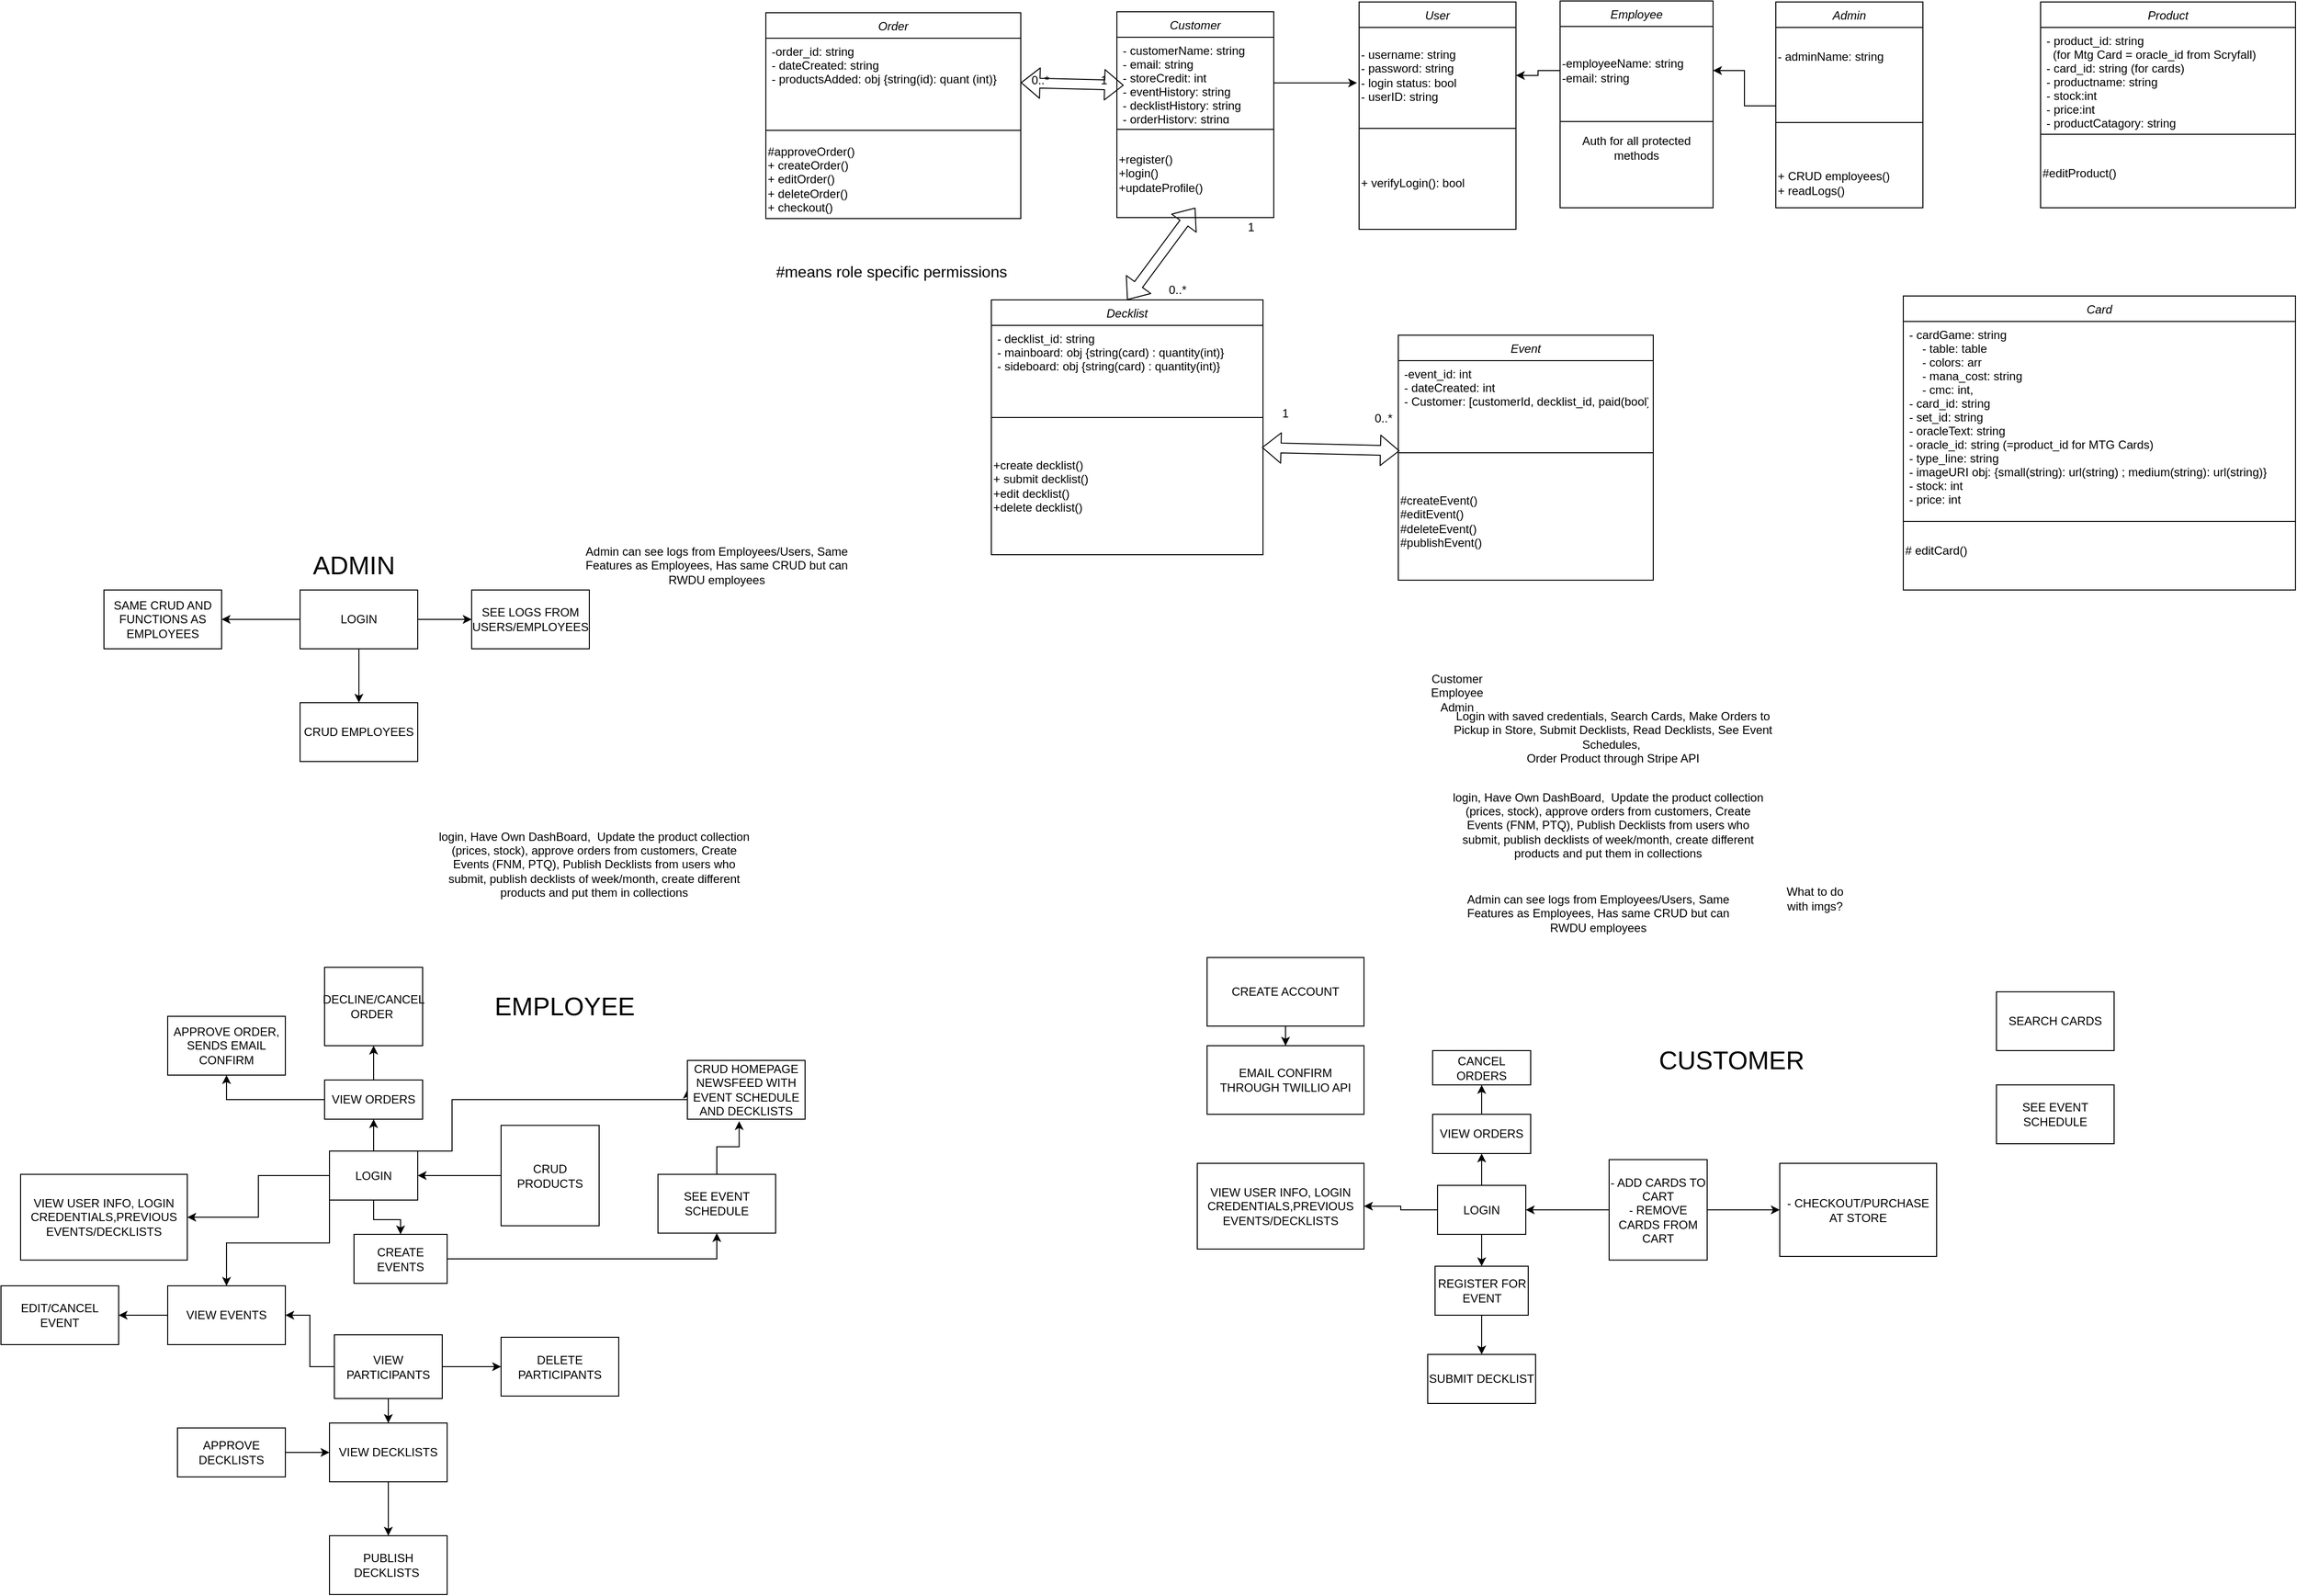 <mxfile version="14.9.9" type="github" pages="2"><diagram id="C5RBs43oDa-KdzZeNtuy" name="Page-1"><mxGraphModel dx="3384" dy="908" grid="1" gridSize="10" guides="1" tooltips="1" connect="1" arrows="1" fold="1" page="1" pageScale="1" pageWidth="827" pageHeight="1169" math="0" shadow="0"><root><mxCell id="WIyWlLk6GJQsqaUBKTNV-0"/><mxCell id="WIyWlLk6GJQsqaUBKTNV-1" parent="WIyWlLk6GJQsqaUBKTNV-0"/><mxCell id="zkfFHV4jXpPFQw0GAbJ--0" value="User" style="swimlane;fontStyle=2;align=center;verticalAlign=top;childLayout=stackLayout;horizontal=1;startSize=26;horizontalStack=0;resizeParent=1;resizeLast=0;collapsible=1;marginBottom=0;rounded=0;shadow=0;strokeWidth=1;" parent="WIyWlLk6GJQsqaUBKTNV-1" vertex="1"><mxGeometry x="-15" y="150" width="160" height="232" as="geometry"><mxRectangle x="230" y="140" width="160" height="26" as="alternateBounds"/></mxGeometry></mxCell><mxCell id="zkfFHV4jXpPFQw0GAbJ--4" value="" style="line;html=1;strokeWidth=1;align=left;verticalAlign=middle;spacingTop=-1;spacingLeft=3;spacingRight=3;rotatable=0;labelPosition=right;points=[];portConstraint=eastwest;" parent="zkfFHV4jXpPFQw0GAbJ--0" vertex="1"><mxGeometry y="26" width="160" height="206" as="geometry"/></mxCell><mxCell id="0kyeVdW8HTEz_GP9G8ct-1" value="Customer&lt;br&gt;Employee&lt;br&gt;Admin" style="text;html=1;strokeColor=none;fillColor=none;align=center;verticalAlign=middle;whiteSpace=wrap;rounded=0;" parent="WIyWlLk6GJQsqaUBKTNV-1" vertex="1"><mxGeometry x="30" y="825" width="110" height="60" as="geometry"/></mxCell><mxCell id="0kyeVdW8HTEz_GP9G8ct-2" value="Login with saved credentials, Search Cards, Make Orders to Pickup in Store, Submit Decklists, Read Decklists, See Event Schedules,&amp;nbsp;&lt;br&gt;Order Product through Stripe API" style="text;html=1;strokeColor=none;fillColor=none;align=center;verticalAlign=middle;whiteSpace=wrap;rounded=0;" parent="WIyWlLk6GJQsqaUBKTNV-1" vertex="1"><mxGeometry x="74" y="855" width="340" height="90" as="geometry"/></mxCell><mxCell id="0kyeVdW8HTEz_GP9G8ct-3" value="login, Have Own DashBoard,&amp;nbsp; Update the product collection (prices, stock), approve orders from customers, Create Events (FNM, PTQ), Publish Decklists from users who submit, publish decklists of week/month, create different products and put them in collections" style="text;html=1;strokeColor=none;fillColor=none;align=center;verticalAlign=middle;whiteSpace=wrap;rounded=0;" parent="WIyWlLk6GJQsqaUBKTNV-1" vertex="1"><mxGeometry x="74" y="940" width="330" height="100" as="geometry"/></mxCell><mxCell id="0kyeVdW8HTEz_GP9G8ct-4" value="What to do with imgs?" style="text;html=1;strokeColor=none;fillColor=none;align=center;verticalAlign=middle;whiteSpace=wrap;rounded=0;" parent="WIyWlLk6GJQsqaUBKTNV-1" vertex="1"><mxGeometry x="410" y="1025" width="80" height="80" as="geometry"/></mxCell><mxCell id="0kyeVdW8HTEz_GP9G8ct-5" value="Admin can see logs from Employees/Users, Same Features as Employees, Has same CRUD but can RWDU employees" style="text;html=1;strokeColor=none;fillColor=none;align=center;verticalAlign=middle;whiteSpace=wrap;rounded=0;" parent="WIyWlLk6GJQsqaUBKTNV-1" vertex="1"><mxGeometry x="94" y="1040" width="270" height="80" as="geometry"/></mxCell><mxCell id="0kyeVdW8HTEz_GP9G8ct-20" value="" style="edgeStyle=orthogonalEdgeStyle;rounded=0;orthogonalLoop=1;jettySize=auto;html=1;" parent="WIyWlLk6GJQsqaUBKTNV-1" source="0kyeVdW8HTEz_GP9G8ct-6" target="0kyeVdW8HTEz_GP9G8ct-19" edge="1"><mxGeometry relative="1" as="geometry"/></mxCell><mxCell id="0kyeVdW8HTEz_GP9G8ct-26" value="" style="edgeStyle=orthogonalEdgeStyle;rounded=0;orthogonalLoop=1;jettySize=auto;html=1;" parent="WIyWlLk6GJQsqaUBKTNV-1" source="0kyeVdW8HTEz_GP9G8ct-6" target="0kyeVdW8HTEz_GP9G8ct-25" edge="1"><mxGeometry relative="1" as="geometry"/></mxCell><mxCell id="0kyeVdW8HTEz_GP9G8ct-32" value="" style="edgeStyle=orthogonalEdgeStyle;rounded=0;orthogonalLoop=1;jettySize=auto;html=1;" parent="WIyWlLk6GJQsqaUBKTNV-1" source="0kyeVdW8HTEz_GP9G8ct-6" target="0kyeVdW8HTEz_GP9G8ct-31" edge="1"><mxGeometry relative="1" as="geometry"/></mxCell><mxCell id="0kyeVdW8HTEz_GP9G8ct-6" value="LOGIN" style="rounded=0;whiteSpace=wrap;html=1;direction=west;" parent="WIyWlLk6GJQsqaUBKTNV-1" vertex="1"><mxGeometry x="65" y="1357.5" width="90" height="50" as="geometry"/></mxCell><mxCell id="0kyeVdW8HTEz_GP9G8ct-7" value="SEARCH CARDS" style="rounded=0;whiteSpace=wrap;html=1;" parent="WIyWlLk6GJQsqaUBKTNV-1" vertex="1"><mxGeometry x="635" y="1160" width="120" height="60" as="geometry"/></mxCell><mxCell id="0kyeVdW8HTEz_GP9G8ct-8" value="SEE EVENT SCHEDULE" style="rounded=0;whiteSpace=wrap;html=1;" parent="WIyWlLk6GJQsqaUBKTNV-1" vertex="1"><mxGeometry x="635" y="1255" width="120" height="60" as="geometry"/></mxCell><mxCell id="0kyeVdW8HTEz_GP9G8ct-13" value="" style="edgeStyle=orthogonalEdgeStyle;rounded=0;orthogonalLoop=1;jettySize=auto;html=1;" parent="WIyWlLk6GJQsqaUBKTNV-1" source="0kyeVdW8HTEz_GP9G8ct-9" target="0kyeVdW8HTEz_GP9G8ct-12" edge="1"><mxGeometry relative="1" as="geometry"/></mxCell><mxCell id="0kyeVdW8HTEz_GP9G8ct-39" style="edgeStyle=orthogonalEdgeStyle;rounded=0;orthogonalLoop=1;jettySize=auto;html=1;exitX=1;exitY=0.5;exitDx=0;exitDy=0;entryX=0;entryY=0.5;entryDx=0;entryDy=0;" parent="WIyWlLk6GJQsqaUBKTNV-1" source="0kyeVdW8HTEz_GP9G8ct-9" target="0kyeVdW8HTEz_GP9G8ct-6" edge="1"><mxGeometry relative="1" as="geometry"/></mxCell><mxCell id="0kyeVdW8HTEz_GP9G8ct-9" value="- ADD CARDS TO CART&lt;br&gt;- REMOVE CARDS FROM CART&lt;br&gt;" style="rounded=0;whiteSpace=wrap;html=1;direction=west;" parent="WIyWlLk6GJQsqaUBKTNV-1" vertex="1"><mxGeometry x="240" y="1331.25" width="100" height="102.5" as="geometry"/></mxCell><mxCell id="0kyeVdW8HTEz_GP9G8ct-12" value="- CHECKOUT/PURCHASE AT STORE" style="whiteSpace=wrap;html=1;rounded=0;" parent="WIyWlLk6GJQsqaUBKTNV-1" vertex="1"><mxGeometry x="414" y="1335" width="160" height="95" as="geometry"/></mxCell><mxCell id="0kyeVdW8HTEz_GP9G8ct-22" value="" style="edgeStyle=orthogonalEdgeStyle;rounded=0;orthogonalLoop=1;jettySize=auto;html=1;" parent="WIyWlLk6GJQsqaUBKTNV-1" source="0kyeVdW8HTEz_GP9G8ct-19" target="0kyeVdW8HTEz_GP9G8ct-21" edge="1"><mxGeometry relative="1" as="geometry"/></mxCell><mxCell id="0kyeVdW8HTEz_GP9G8ct-19" value="REGISTER FOR EVENT" style="rounded=0;whiteSpace=wrap;html=1;direction=west;" parent="WIyWlLk6GJQsqaUBKTNV-1" vertex="1"><mxGeometry x="62.5" y="1440" width="95" height="50" as="geometry"/></mxCell><mxCell id="0kyeVdW8HTEz_GP9G8ct-21" value="SUBMIT DECKLIST" style="rounded=0;whiteSpace=wrap;html=1;direction=west;" parent="WIyWlLk6GJQsqaUBKTNV-1" vertex="1"><mxGeometry x="55" y="1530" width="110" height="50" as="geometry"/></mxCell><mxCell id="0kyeVdW8HTEz_GP9G8ct-30" value="" style="edgeStyle=orthogonalEdgeStyle;rounded=0;orthogonalLoop=1;jettySize=auto;html=1;" parent="WIyWlLk6GJQsqaUBKTNV-1" source="0kyeVdW8HTEz_GP9G8ct-25" target="0kyeVdW8HTEz_GP9G8ct-29" edge="1"><mxGeometry relative="1" as="geometry"/></mxCell><mxCell id="0kyeVdW8HTEz_GP9G8ct-25" value="VIEW ORDERS" style="rounded=0;whiteSpace=wrap;html=1;direction=west;" parent="WIyWlLk6GJQsqaUBKTNV-1" vertex="1"><mxGeometry x="60" y="1285" width="100" height="40" as="geometry"/></mxCell><mxCell id="0kyeVdW8HTEz_GP9G8ct-29" value="CANCEL ORDERS" style="whiteSpace=wrap;html=1;rounded=0;" parent="WIyWlLk6GJQsqaUBKTNV-1" vertex="1"><mxGeometry x="60" y="1220" width="100" height="35" as="geometry"/></mxCell><mxCell id="0kyeVdW8HTEz_GP9G8ct-31" value="VIEW USER INFO, LOGIN CREDENTIALS,PREVIOUS EVENTS/DECKLISTS" style="rounded=0;whiteSpace=wrap;html=1;direction=west;" parent="WIyWlLk6GJQsqaUBKTNV-1" vertex="1"><mxGeometry x="-180" y="1335" width="170" height="87.5" as="geometry"/></mxCell><mxCell id="0kyeVdW8HTEz_GP9G8ct-37" value="" style="edgeStyle=orthogonalEdgeStyle;rounded=0;orthogonalLoop=1;jettySize=auto;html=1;" parent="WIyWlLk6GJQsqaUBKTNV-1" source="0kyeVdW8HTEz_GP9G8ct-35" target="0kyeVdW8HTEz_GP9G8ct-36" edge="1"><mxGeometry relative="1" as="geometry"/></mxCell><mxCell id="0kyeVdW8HTEz_GP9G8ct-35" value="CREATE ACCOUNT" style="rounded=0;whiteSpace=wrap;html=1;" parent="WIyWlLk6GJQsqaUBKTNV-1" vertex="1"><mxGeometry x="-170" y="1125" width="160" height="70" as="geometry"/></mxCell><mxCell id="0kyeVdW8HTEz_GP9G8ct-36" value="EMAIL CONFIRM THROUGH TWILLIO API" style="rounded=0;whiteSpace=wrap;html=1;" parent="WIyWlLk6GJQsqaUBKTNV-1" vertex="1"><mxGeometry x="-170" y="1215" width="160" height="70" as="geometry"/></mxCell><mxCell id="0kyeVdW8HTEz_GP9G8ct-41" value="CUSTOMER" style="text;html=1;strokeColor=none;fillColor=none;align=center;verticalAlign=middle;whiteSpace=wrap;rounded=0;fontSize=26;" parent="WIyWlLk6GJQsqaUBKTNV-1" vertex="1"><mxGeometry x="230" y="1160" width="270" height="140" as="geometry"/></mxCell><mxCell id="0kyeVdW8HTEz_GP9G8ct-42" value="" style="edgeStyle=orthogonalEdgeStyle;rounded=0;orthogonalLoop=1;jettySize=auto;html=1;" parent="WIyWlLk6GJQsqaUBKTNV-1" source="0kyeVdW8HTEz_GP9G8ct-45" target="0kyeVdW8HTEz_GP9G8ct-53" edge="1"><mxGeometry relative="1" as="geometry"/></mxCell><mxCell id="0kyeVdW8HTEz_GP9G8ct-43" value="" style="edgeStyle=orthogonalEdgeStyle;rounded=0;orthogonalLoop=1;jettySize=auto;html=1;" parent="WIyWlLk6GJQsqaUBKTNV-1" source="0kyeVdW8HTEz_GP9G8ct-45" target="0kyeVdW8HTEz_GP9G8ct-56" edge="1"><mxGeometry relative="1" as="geometry"/></mxCell><mxCell id="0kyeVdW8HTEz_GP9G8ct-44" value="" style="edgeStyle=orthogonalEdgeStyle;rounded=0;orthogonalLoop=1;jettySize=auto;html=1;" parent="WIyWlLk6GJQsqaUBKTNV-1" source="0kyeVdW8HTEz_GP9G8ct-45" target="0kyeVdW8HTEz_GP9G8ct-58" edge="1"><mxGeometry relative="1" as="geometry"/></mxCell><mxCell id="0kyeVdW8HTEz_GP9G8ct-66" style="edgeStyle=orthogonalEdgeStyle;rounded=0;orthogonalLoop=1;jettySize=auto;html=1;exitX=1;exitY=0;exitDx=0;exitDy=0;fontSize=26;" parent="WIyWlLk6GJQsqaUBKTNV-1" source="0kyeVdW8HTEz_GP9G8ct-45" target="0kyeVdW8HTEz_GP9G8ct-67" edge="1"><mxGeometry relative="1" as="geometry"><mxPoint x="-1150" y="1440" as="targetPoint"/></mxGeometry></mxCell><mxCell id="0kyeVdW8HTEz_GP9G8ct-99" style="edgeStyle=orthogonalEdgeStyle;rounded=0;orthogonalLoop=1;jettySize=auto;html=1;exitX=0;exitY=1;exitDx=0;exitDy=0;entryX=0;entryY=0.5;entryDx=0;entryDy=0;fontSize=12;" parent="WIyWlLk6GJQsqaUBKTNV-1" source="0kyeVdW8HTEz_GP9G8ct-45" target="0kyeVdW8HTEz_GP9G8ct-97" edge="1"><mxGeometry relative="1" as="geometry"><Array as="points"><mxPoint x="-940" y="1323"/><mxPoint x="-940" y="1270"/><mxPoint x="-700" y="1270"/></Array></mxGeometry></mxCell><mxCell id="0kyeVdW8HTEz_GP9G8ct-45" value="LOGIN" style="rounded=0;whiteSpace=wrap;html=1;direction=west;" parent="WIyWlLk6GJQsqaUBKTNV-1" vertex="1"><mxGeometry x="-1065" y="1322.5" width="90" height="50" as="geometry"/></mxCell><mxCell id="0kyeVdW8HTEz_GP9G8ct-100" style="edgeStyle=orthogonalEdgeStyle;rounded=0;orthogonalLoop=1;jettySize=auto;html=1;exitX=0.5;exitY=0;exitDx=0;exitDy=0;entryX=0.44;entryY=1.033;entryDx=0;entryDy=0;entryPerimeter=0;fontSize=12;" parent="WIyWlLk6GJQsqaUBKTNV-1" source="0kyeVdW8HTEz_GP9G8ct-47" target="0kyeVdW8HTEz_GP9G8ct-97" edge="1"><mxGeometry relative="1" as="geometry"/></mxCell><mxCell id="0kyeVdW8HTEz_GP9G8ct-47" value="SEE EVENT SCHEDULE" style="rounded=0;whiteSpace=wrap;html=1;" parent="WIyWlLk6GJQsqaUBKTNV-1" vertex="1"><mxGeometry x="-730" y="1346.25" width="120" height="60" as="geometry"/></mxCell><mxCell id="0kyeVdW8HTEz_GP9G8ct-49" style="edgeStyle=orthogonalEdgeStyle;rounded=0;orthogonalLoop=1;jettySize=auto;html=1;exitX=1;exitY=0.5;exitDx=0;exitDy=0;entryX=0;entryY=0.5;entryDx=0;entryDy=0;" parent="WIyWlLk6GJQsqaUBKTNV-1" source="0kyeVdW8HTEz_GP9G8ct-50" target="0kyeVdW8HTEz_GP9G8ct-45" edge="1"><mxGeometry relative="1" as="geometry"/></mxCell><mxCell id="0kyeVdW8HTEz_GP9G8ct-50" value="CRUD PRODUCTS" style="rounded=0;whiteSpace=wrap;html=1;direction=west;" parent="WIyWlLk6GJQsqaUBKTNV-1" vertex="1"><mxGeometry x="-890" y="1296.25" width="100" height="102.5" as="geometry"/></mxCell><mxCell id="0kyeVdW8HTEz_GP9G8ct-98" style="edgeStyle=orthogonalEdgeStyle;rounded=0;orthogonalLoop=1;jettySize=auto;html=1;exitX=0;exitY=0.5;exitDx=0;exitDy=0;entryX=0.5;entryY=1;entryDx=0;entryDy=0;fontSize=12;" parent="WIyWlLk6GJQsqaUBKTNV-1" source="0kyeVdW8HTEz_GP9G8ct-53" target="0kyeVdW8HTEz_GP9G8ct-47" edge="1"><mxGeometry relative="1" as="geometry"/></mxCell><mxCell id="0kyeVdW8HTEz_GP9G8ct-53" value="CREATE EVENTS" style="rounded=0;whiteSpace=wrap;html=1;direction=west;" parent="WIyWlLk6GJQsqaUBKTNV-1" vertex="1"><mxGeometry x="-1040" y="1407.5" width="95" height="50" as="geometry"/></mxCell><mxCell id="0kyeVdW8HTEz_GP9G8ct-80" value="" style="edgeStyle=orthogonalEdgeStyle;rounded=0;orthogonalLoop=1;jettySize=auto;html=1;fontSize=12;" parent="WIyWlLk6GJQsqaUBKTNV-1" source="0kyeVdW8HTEz_GP9G8ct-54" target="0kyeVdW8HTEz_GP9G8ct-69" edge="1"><mxGeometry relative="1" as="geometry"/></mxCell><mxCell id="0kyeVdW8HTEz_GP9G8ct-54" value="APPROVE DECKLISTS" style="rounded=0;whiteSpace=wrap;html=1;direction=west;" parent="WIyWlLk6GJQsqaUBKTNV-1" vertex="1"><mxGeometry x="-1220" y="1605" width="110" height="50" as="geometry"/></mxCell><mxCell id="0kyeVdW8HTEz_GP9G8ct-55" value="" style="edgeStyle=orthogonalEdgeStyle;rounded=0;orthogonalLoop=1;jettySize=auto;html=1;" parent="WIyWlLk6GJQsqaUBKTNV-1" source="0kyeVdW8HTEz_GP9G8ct-56" target="0kyeVdW8HTEz_GP9G8ct-57" edge="1"><mxGeometry relative="1" as="geometry"/></mxCell><mxCell id="0kyeVdW8HTEz_GP9G8ct-95" style="edgeStyle=orthogonalEdgeStyle;rounded=0;orthogonalLoop=1;jettySize=auto;html=1;exitX=1;exitY=0.5;exitDx=0;exitDy=0;entryX=0.5;entryY=1;entryDx=0;entryDy=0;fontSize=12;" parent="WIyWlLk6GJQsqaUBKTNV-1" source="0kyeVdW8HTEz_GP9G8ct-56" target="0kyeVdW8HTEz_GP9G8ct-94" edge="1"><mxGeometry relative="1" as="geometry"/></mxCell><mxCell id="0kyeVdW8HTEz_GP9G8ct-56" value="VIEW ORDERS" style="rounded=0;whiteSpace=wrap;html=1;direction=west;" parent="WIyWlLk6GJQsqaUBKTNV-1" vertex="1"><mxGeometry x="-1070" y="1250" width="100" height="40" as="geometry"/></mxCell><mxCell id="0kyeVdW8HTEz_GP9G8ct-57" value="DECLINE/CANCEL ORDER&amp;nbsp;" style="whiteSpace=wrap;html=1;rounded=0;" parent="WIyWlLk6GJQsqaUBKTNV-1" vertex="1"><mxGeometry x="-1070" y="1135" width="100" height="80" as="geometry"/></mxCell><mxCell id="0kyeVdW8HTEz_GP9G8ct-58" value="VIEW USER INFO, LOGIN CREDENTIALS,PREVIOUS EVENTS/DECKLISTS" style="rounded=0;whiteSpace=wrap;html=1;direction=west;" parent="WIyWlLk6GJQsqaUBKTNV-1" vertex="1"><mxGeometry x="-1380" y="1346.25" width="170" height="87.5" as="geometry"/></mxCell><mxCell id="0kyeVdW8HTEz_GP9G8ct-62" value="EMPLOYEE" style="text;html=1;strokeColor=none;fillColor=none;align=center;verticalAlign=middle;whiteSpace=wrap;rounded=0;fontSize=26;" parent="WIyWlLk6GJQsqaUBKTNV-1" vertex="1"><mxGeometry x="-960" y="1105" width="270" height="140" as="geometry"/></mxCell><mxCell id="0kyeVdW8HTEz_GP9G8ct-63" value="login, Have Own DashBoard,&amp;nbsp; Update the product collection (prices, stock), approve orders from customers, Create Events (FNM, PTQ), Publish Decklists from users who submit, publish decklists of week/month, create different products and put them in collections" style="text;html=1;strokeColor=none;fillColor=none;align=center;verticalAlign=middle;whiteSpace=wrap;rounded=0;" parent="WIyWlLk6GJQsqaUBKTNV-1" vertex="1"><mxGeometry x="-960" y="980" width="330" height="100" as="geometry"/></mxCell><mxCell id="0kyeVdW8HTEz_GP9G8ct-72" value="" style="edgeStyle=orthogonalEdgeStyle;rounded=0;orthogonalLoop=1;jettySize=auto;html=1;fontSize=12;" parent="WIyWlLk6GJQsqaUBKTNV-1" source="0kyeVdW8HTEz_GP9G8ct-67" target="0kyeVdW8HTEz_GP9G8ct-71" edge="1"><mxGeometry relative="1" as="geometry"/></mxCell><mxCell id="0kyeVdW8HTEz_GP9G8ct-67" value="VIEW EVENTS" style="rounded=0;whiteSpace=wrap;html=1;fontSize=12;" parent="WIyWlLk6GJQsqaUBKTNV-1" vertex="1"><mxGeometry x="-1230" y="1460" width="120" height="60" as="geometry"/></mxCell><mxCell id="0kyeVdW8HTEz_GP9G8ct-79" value="" style="edgeStyle=orthogonalEdgeStyle;rounded=0;orthogonalLoop=1;jettySize=auto;html=1;fontSize=12;" parent="WIyWlLk6GJQsqaUBKTNV-1" source="0kyeVdW8HTEz_GP9G8ct-69" target="0kyeVdW8HTEz_GP9G8ct-78" edge="1"><mxGeometry relative="1" as="geometry"/></mxCell><mxCell id="0kyeVdW8HTEz_GP9G8ct-69" value="VIEW DECKLISTS" style="rounded=0;whiteSpace=wrap;html=1;fontSize=12;" parent="WIyWlLk6GJQsqaUBKTNV-1" vertex="1"><mxGeometry x="-1065" y="1600" width="120" height="60" as="geometry"/></mxCell><mxCell id="0kyeVdW8HTEz_GP9G8ct-71" value="EDIT/CANCEL EVENT" style="whiteSpace=wrap;html=1;rounded=0;" parent="WIyWlLk6GJQsqaUBKTNV-1" vertex="1"><mxGeometry x="-1400" y="1460" width="120" height="60" as="geometry"/></mxCell><mxCell id="0kyeVdW8HTEz_GP9G8ct-82" value="" style="edgeStyle=orthogonalEdgeStyle;rounded=0;orthogonalLoop=1;jettySize=auto;html=1;fontSize=12;" parent="WIyWlLk6GJQsqaUBKTNV-1" source="0kyeVdW8HTEz_GP9G8ct-73" target="0kyeVdW8HTEz_GP9G8ct-67" edge="1"><mxGeometry relative="1" as="geometry"/></mxCell><mxCell id="0kyeVdW8HTEz_GP9G8ct-83" value="" style="edgeStyle=orthogonalEdgeStyle;rounded=0;orthogonalLoop=1;jettySize=auto;html=1;fontSize=12;" parent="WIyWlLk6GJQsqaUBKTNV-1" source="0kyeVdW8HTEz_GP9G8ct-73" target="0kyeVdW8HTEz_GP9G8ct-69" edge="1"><mxGeometry relative="1" as="geometry"/></mxCell><mxCell id="0kyeVdW8HTEz_GP9G8ct-85" value="" style="edgeStyle=orthogonalEdgeStyle;rounded=0;orthogonalLoop=1;jettySize=auto;html=1;fontSize=12;" parent="WIyWlLk6GJQsqaUBKTNV-1" source="0kyeVdW8HTEz_GP9G8ct-73" target="0kyeVdW8HTEz_GP9G8ct-84" edge="1"><mxGeometry relative="1" as="geometry"/></mxCell><mxCell id="0kyeVdW8HTEz_GP9G8ct-73" value="VIEW PARTICIPANTS" style="rounded=0;whiteSpace=wrap;html=1;fontSize=12;" parent="WIyWlLk6GJQsqaUBKTNV-1" vertex="1"><mxGeometry x="-1060" y="1510" width="110" height="65" as="geometry"/></mxCell><mxCell id="0kyeVdW8HTEz_GP9G8ct-78" value="PUBLISH DECKLISTS&amp;nbsp;" style="rounded=0;whiteSpace=wrap;html=1;fontSize=12;" parent="WIyWlLk6GJQsqaUBKTNV-1" vertex="1"><mxGeometry x="-1065" y="1715" width="120" height="60" as="geometry"/></mxCell><mxCell id="0kyeVdW8HTEz_GP9G8ct-84" value="DELETE PARTICIPANTS" style="whiteSpace=wrap;html=1;rounded=0;" parent="WIyWlLk6GJQsqaUBKTNV-1" vertex="1"><mxGeometry x="-890" y="1512.5" width="120" height="60" as="geometry"/></mxCell><mxCell id="0kyeVdW8HTEz_GP9G8ct-94" value="APPROVE ORDER, SENDS EMAIL CONFIRM" style="rounded=0;whiteSpace=wrap;html=1;fontSize=12;" parent="WIyWlLk6GJQsqaUBKTNV-1" vertex="1"><mxGeometry x="-1230" y="1185" width="120" height="60" as="geometry"/></mxCell><mxCell id="0kyeVdW8HTEz_GP9G8ct-97" value="CRUD HOMEPAGE NEWSFEED WITH EVENT SCHEDULE AND DECKLISTS" style="rounded=0;whiteSpace=wrap;html=1;fontSize=12;" parent="WIyWlLk6GJQsqaUBKTNV-1" vertex="1"><mxGeometry x="-700" y="1230" width="120" height="60" as="geometry"/></mxCell><mxCell id="0kyeVdW8HTEz_GP9G8ct-101" value="ADMIN" style="text;html=1;strokeColor=none;fillColor=none;align=center;verticalAlign=middle;whiteSpace=wrap;rounded=0;fontSize=26;" parent="WIyWlLk6GJQsqaUBKTNV-1" vertex="1"><mxGeometry x="-1175" y="655" width="270" height="140" as="geometry"/></mxCell><mxCell id="0kyeVdW8HTEz_GP9G8ct-107" value="" style="edgeStyle=orthogonalEdgeStyle;rounded=0;orthogonalLoop=1;jettySize=auto;html=1;fontSize=12;" parent="WIyWlLk6GJQsqaUBKTNV-1" source="0kyeVdW8HTEz_GP9G8ct-102" target="0kyeVdW8HTEz_GP9G8ct-106" edge="1"><mxGeometry relative="1" as="geometry"/></mxCell><mxCell id="0kyeVdW8HTEz_GP9G8ct-110" value="" style="edgeStyle=orthogonalEdgeStyle;rounded=0;orthogonalLoop=1;jettySize=auto;html=1;fontSize=12;" parent="WIyWlLk6GJQsqaUBKTNV-1" source="0kyeVdW8HTEz_GP9G8ct-102" target="0kyeVdW8HTEz_GP9G8ct-109" edge="1"><mxGeometry relative="1" as="geometry"/></mxCell><mxCell id="0kyeVdW8HTEz_GP9G8ct-112" value="" style="edgeStyle=orthogonalEdgeStyle;rounded=0;orthogonalLoop=1;jettySize=auto;html=1;fontSize=12;" parent="WIyWlLk6GJQsqaUBKTNV-1" source="0kyeVdW8HTEz_GP9G8ct-102" target="0kyeVdW8HTEz_GP9G8ct-111" edge="1"><mxGeometry relative="1" as="geometry"/></mxCell><mxCell id="0kyeVdW8HTEz_GP9G8ct-102" value="LOGIN" style="rounded=0;whiteSpace=wrap;html=1;fontSize=12;" parent="WIyWlLk6GJQsqaUBKTNV-1" vertex="1"><mxGeometry x="-1095" y="750" width="120" height="60" as="geometry"/></mxCell><mxCell id="0kyeVdW8HTEz_GP9G8ct-103" value="Admin can see logs from Employees/Users, Same Features as Employees, Has same CRUD but can RWDU employees" style="text;html=1;strokeColor=none;fillColor=none;align=center;verticalAlign=middle;whiteSpace=wrap;rounded=0;" parent="WIyWlLk6GJQsqaUBKTNV-1" vertex="1"><mxGeometry x="-805" y="685" width="270" height="80" as="geometry"/></mxCell><mxCell id="0kyeVdW8HTEz_GP9G8ct-106" value="CRUD EMPLOYEES" style="rounded=0;whiteSpace=wrap;html=1;fontSize=12;" parent="WIyWlLk6GJQsqaUBKTNV-1" vertex="1"><mxGeometry x="-1095" y="865" width="120" height="60" as="geometry"/></mxCell><mxCell id="0kyeVdW8HTEz_GP9G8ct-109" value="SAME CRUD AND FUNCTIONS AS EMPLOYEES" style="rounded=0;whiteSpace=wrap;html=1;fontSize=12;" parent="WIyWlLk6GJQsqaUBKTNV-1" vertex="1"><mxGeometry x="-1295" y="750" width="120" height="60" as="geometry"/></mxCell><mxCell id="0kyeVdW8HTEz_GP9G8ct-111" value="SEE LOGS FROM USERS/EMPLOYEES" style="rounded=0;whiteSpace=wrap;html=1;fontSize=12;" parent="WIyWlLk6GJQsqaUBKTNV-1" vertex="1"><mxGeometry x="-920" y="750" width="120" height="60" as="geometry"/></mxCell><mxCell id="8eh1MpgVd8GPuJ81jZMR-6" value="Customer" style="swimlane;fontStyle=2;align=center;verticalAlign=top;childLayout=stackLayout;horizontal=1;startSize=26;horizontalStack=0;resizeParent=1;resizeLast=0;collapsible=1;marginBottom=0;rounded=0;shadow=0;strokeWidth=1;" parent="WIyWlLk6GJQsqaUBKTNV-1" vertex="1"><mxGeometry x="-262" y="160" width="160" height="210" as="geometry"><mxRectangle x="230" y="140" width="160" height="26" as="alternateBounds"/></mxGeometry></mxCell><mxCell id="8eh1MpgVd8GPuJ81jZMR-7" value="- customerName: string &#10;- email: string&#10;- storeCredit: int&#10;- eventHistory: string&#10;- decklistHistory: string&#10;- orderHistory: string" style="text;align=left;verticalAlign=top;spacingLeft=4;spacingRight=4;overflow=hidden;rotatable=0;points=[[0,0.5],[1,0.5]];portConstraint=eastwest;" parent="8eh1MpgVd8GPuJ81jZMR-6" vertex="1"><mxGeometry y="26" width="160" height="84" as="geometry"/></mxCell><mxCell id="8eh1MpgVd8GPuJ81jZMR-10" value="" style="line;html=1;strokeWidth=1;align=left;verticalAlign=middle;spacingTop=-1;spacingLeft=3;spacingRight=3;rotatable=0;labelPosition=right;points=[];portConstraint=eastwest;" parent="8eh1MpgVd8GPuJ81jZMR-6" vertex="1"><mxGeometry y="110" width="160" height="20" as="geometry"/></mxCell><mxCell id="8eh1MpgVd8GPuJ81jZMR-26" value="+register()&lt;br&gt;+login()&lt;br&gt;+updateProfile()" style="text;html=1;strokeColor=none;fillColor=none;align=left;verticalAlign=middle;whiteSpace=wrap;rounded=0;" parent="8eh1MpgVd8GPuJ81jZMR-6" vertex="1"><mxGeometry y="130" width="160" height="70" as="geometry"/></mxCell><mxCell id="8eh1MpgVd8GPuJ81jZMR-20" style="edgeStyle=orthogonalEdgeStyle;rounded=0;orthogonalLoop=1;jettySize=auto;html=1;exitX=1;exitY=0.5;exitDx=0;exitDy=0;entryX=-0.013;entryY=0.177;entryDx=0;entryDy=0;entryPerimeter=0;" parent="WIyWlLk6GJQsqaUBKTNV-1" edge="1"><mxGeometry relative="1" as="geometry"><mxPoint x="-102" y="288" as="sourcePoint"/><mxPoint x="-17.08" y="232.602" as="targetPoint"/><Array as="points"><mxPoint x="-102" y="233"/></Array></mxGeometry></mxCell><mxCell id="8eh1MpgVd8GPuJ81jZMR-24" value="- username: string&lt;br&gt;&lt;div&gt;&lt;span&gt;- password: string&lt;/span&gt;&lt;/div&gt;&lt;div&gt;&lt;span&gt;- login status: bool&lt;/span&gt;&lt;/div&gt;&lt;div&gt;&lt;span&gt;- userID: string&lt;/span&gt;&lt;/div&gt;" style="text;html=1;strokeColor=none;fillColor=none;align=left;verticalAlign=middle;whiteSpace=wrap;rounded=0;" parent="WIyWlLk6GJQsqaUBKTNV-1" vertex="1"><mxGeometry x="-15" y="180" width="160" height="90" as="geometry"/></mxCell><mxCell id="8eh1MpgVd8GPuJ81jZMR-25" value="+ verifyLogin(): bool" style="text;html=1;strokeColor=none;fillColor=none;align=left;verticalAlign=middle;whiteSpace=wrap;rounded=0;" parent="WIyWlLk6GJQsqaUBKTNV-1" vertex="1"><mxGeometry x="-15" y="300" width="160" height="70" as="geometry"/></mxCell><mxCell id="8eh1MpgVd8GPuJ81jZMR-28" value="Decklist" style="swimlane;fontStyle=2;align=center;verticalAlign=top;childLayout=stackLayout;horizontal=1;startSize=26;horizontalStack=0;resizeParent=1;resizeLast=0;collapsible=1;marginBottom=0;rounded=0;shadow=0;strokeWidth=1;" parent="WIyWlLk6GJQsqaUBKTNV-1" vertex="1"><mxGeometry x="-390" y="454" width="277" height="260" as="geometry"><mxRectangle x="230" y="140" width="160" height="26" as="alternateBounds"/></mxGeometry></mxCell><mxCell id="8eh1MpgVd8GPuJ81jZMR-29" value="- decklist_id: string&#10;- mainboard: obj {string(card) : quantity(int)}&#10;- sideboard: obj {string(card) : quantity(int)}" style="text;align=left;verticalAlign=top;spacingLeft=4;spacingRight=4;overflow=hidden;rotatable=0;points=[[0,0.5],[1,0.5]];portConstraint=eastwest;" parent="8eh1MpgVd8GPuJ81jZMR-28" vertex="1"><mxGeometry y="26" width="277" height="84" as="geometry"/></mxCell><mxCell id="8eh1MpgVd8GPuJ81jZMR-30" value="" style="line;html=1;strokeWidth=1;align=left;verticalAlign=middle;spacingTop=-1;spacingLeft=3;spacingRight=3;rotatable=0;labelPosition=right;points=[];portConstraint=eastwest;" parent="8eh1MpgVd8GPuJ81jZMR-28" vertex="1"><mxGeometry y="110" width="277" height="20" as="geometry"/></mxCell><mxCell id="8eh1MpgVd8GPuJ81jZMR-35" value="+create decklist()&lt;br&gt;+ submit decklist()&lt;br&gt;&lt;div&gt;&lt;span&gt;+edit decklist()&lt;/span&gt;&lt;/div&gt;&lt;div&gt;&lt;span&gt;+delete decklist()&lt;/span&gt;&lt;/div&gt;" style="text;html=1;strokeColor=none;fillColor=none;align=left;verticalAlign=middle;whiteSpace=wrap;rounded=0;" parent="8eh1MpgVd8GPuJ81jZMR-28" vertex="1"><mxGeometry y="130" width="277" height="120" as="geometry"/></mxCell><mxCell id="8eh1MpgVd8GPuJ81jZMR-36" value="" style="shape=flexArrow;endArrow=classic;startArrow=classic;html=1;exitX=0.5;exitY=0;exitDx=0;exitDy=0;entryX=0.5;entryY=1;entryDx=0;entryDy=0;" parent="WIyWlLk6GJQsqaUBKTNV-1" source="8eh1MpgVd8GPuJ81jZMR-28" target="8eh1MpgVd8GPuJ81jZMR-26" edge="1"><mxGeometry width="100" height="100" relative="1" as="geometry"><mxPoint x="-265" y="470" as="sourcePoint"/><mxPoint x="-165" y="370" as="targetPoint"/></mxGeometry></mxCell><mxCell id="8eh1MpgVd8GPuJ81jZMR-37" value="Event" style="swimlane;fontStyle=2;align=center;verticalAlign=top;childLayout=stackLayout;horizontal=1;startSize=26;horizontalStack=0;resizeParent=1;resizeLast=0;collapsible=1;marginBottom=0;rounded=0;shadow=0;strokeWidth=1;" parent="WIyWlLk6GJQsqaUBKTNV-1" vertex="1"><mxGeometry x="25" y="490" width="260" height="250" as="geometry"><mxRectangle x="230" y="140" width="160" height="26" as="alternateBounds"/></mxGeometry></mxCell><mxCell id="8eh1MpgVd8GPuJ81jZMR-38" value="-event_id: int&#10;- dateCreated: int&#10;- Customer: [customerId, decklist_id, paid(bool)]" style="text;align=left;verticalAlign=top;spacingLeft=4;spacingRight=4;overflow=hidden;rotatable=0;points=[[0,0.5],[1,0.5]];portConstraint=eastwest;" parent="8eh1MpgVd8GPuJ81jZMR-37" vertex="1"><mxGeometry y="26" width="260" height="84" as="geometry"/></mxCell><mxCell id="8eh1MpgVd8GPuJ81jZMR-39" value="" style="line;html=1;strokeWidth=1;align=left;verticalAlign=middle;spacingTop=-1;spacingLeft=3;spacingRight=3;rotatable=0;labelPosition=right;points=[];portConstraint=eastwest;" parent="8eh1MpgVd8GPuJ81jZMR-37" vertex="1"><mxGeometry y="110" width="260" height="20" as="geometry"/></mxCell><mxCell id="8eh1MpgVd8GPuJ81jZMR-40" value="#createEvent()&lt;br&gt;#editEvent()&lt;br&gt;#deleteEvent()&lt;br&gt;#publishEvent()" style="text;html=1;strokeColor=none;fillColor=none;align=left;verticalAlign=middle;whiteSpace=wrap;rounded=0;" parent="8eh1MpgVd8GPuJ81jZMR-37" vertex="1"><mxGeometry y="130" width="260" height="120" as="geometry"/></mxCell><mxCell id="8eh1MpgVd8GPuJ81jZMR-42" value="1" style="text;html=1;strokeColor=none;fillColor=none;align=center;verticalAlign=middle;whiteSpace=wrap;rounded=0;" parent="WIyWlLk6GJQsqaUBKTNV-1" vertex="1"><mxGeometry x="-145" y="370" width="40" height="20" as="geometry"/></mxCell><mxCell id="8eh1MpgVd8GPuJ81jZMR-43" value="0..*" style="text;html=1;strokeColor=none;fillColor=none;align=center;verticalAlign=middle;whiteSpace=wrap;rounded=0;" parent="WIyWlLk6GJQsqaUBKTNV-1" vertex="1"><mxGeometry x="-220" y="434" width="40" height="20" as="geometry"/></mxCell><mxCell id="8eh1MpgVd8GPuJ81jZMR-44" value="" style="shape=flexArrow;endArrow=classic;startArrow=classic;html=1;exitX=0.005;exitY=0.4;exitDx=0;exitDy=0;exitPerimeter=0;entryX=0.996;entryY=0.172;entryDx=0;entryDy=0;entryPerimeter=0;" parent="WIyWlLk6GJQsqaUBKTNV-1" source="8eh1MpgVd8GPuJ81jZMR-39" target="8eh1MpgVd8GPuJ81jZMR-35" edge="1"><mxGeometry width="100" height="100" relative="1" as="geometry"><mxPoint x="-30.0" y="625.52" as="sourcePoint"/><mxPoint x="-29.51" y="560" as="targetPoint"/></mxGeometry></mxCell><mxCell id="8eh1MpgVd8GPuJ81jZMR-45" value="0..*" style="text;html=1;strokeColor=none;fillColor=none;align=center;verticalAlign=middle;whiteSpace=wrap;rounded=0;" parent="WIyWlLk6GJQsqaUBKTNV-1" vertex="1"><mxGeometry x="-10" y="565" width="40" height="20" as="geometry"/></mxCell><mxCell id="8eh1MpgVd8GPuJ81jZMR-46" value="1" style="text;html=1;strokeColor=none;fillColor=none;align=center;verticalAlign=middle;whiteSpace=wrap;rounded=0;" parent="WIyWlLk6GJQsqaUBKTNV-1" vertex="1"><mxGeometry x="-110" y="560" width="40" height="20" as="geometry"/></mxCell><mxCell id="8eh1MpgVd8GPuJ81jZMR-47" value="Card" style="swimlane;fontStyle=2;align=center;verticalAlign=top;childLayout=stackLayout;horizontal=1;startSize=26;horizontalStack=0;resizeParent=1;resizeLast=0;collapsible=1;marginBottom=0;rounded=0;shadow=0;strokeWidth=1;" parent="WIyWlLk6GJQsqaUBKTNV-1" vertex="1"><mxGeometry x="540" y="450" width="400" height="300" as="geometry"><mxRectangle x="230" y="140" width="160" height="26" as="alternateBounds"/></mxGeometry></mxCell><mxCell id="8eh1MpgVd8GPuJ81jZMR-48" value="- cardGame: string&#10;    - table: table&#10;    - colors: arr&#10;    - mana_cost: string&#10;    - cmc: int,&#10;- card_id: string&#10;- set_id: string&#10;- oracleText: string&#10;- oracle_id: string (=product_id for MTG Cards)&#10;- type_line: string&#10;- imageURI obj: {small(string): url(string) ; medium(string): url(string)}&#10;- stock: int&#10;- price: int" style="text;align=left;verticalAlign=top;spacingLeft=4;spacingRight=4;overflow=hidden;rotatable=0;points=[[0,0.5],[1,0.5]];portConstraint=eastwest;" parent="8eh1MpgVd8GPuJ81jZMR-47" vertex="1"><mxGeometry y="26" width="400" height="194" as="geometry"/></mxCell><mxCell id="8eh1MpgVd8GPuJ81jZMR-49" value="" style="line;html=1;strokeWidth=1;align=left;verticalAlign=middle;spacingTop=-1;spacingLeft=3;spacingRight=3;rotatable=0;labelPosition=right;points=[];portConstraint=eastwest;" parent="8eh1MpgVd8GPuJ81jZMR-47" vertex="1"><mxGeometry y="220" width="400" height="20" as="geometry"/></mxCell><mxCell id="8eh1MpgVd8GPuJ81jZMR-50" value="# editCard()&lt;br&gt;" style="text;html=1;strokeColor=none;fillColor=none;align=left;verticalAlign=middle;whiteSpace=wrap;rounded=0;" parent="8eh1MpgVd8GPuJ81jZMR-47" vertex="1"><mxGeometry y="240" width="400" height="40" as="geometry"/></mxCell><mxCell id="8eh1MpgVd8GPuJ81jZMR-51" value="Product" style="swimlane;fontStyle=2;align=center;verticalAlign=top;childLayout=stackLayout;horizontal=1;startSize=26;horizontalStack=0;resizeParent=1;resizeLast=0;collapsible=1;marginBottom=0;rounded=0;shadow=0;strokeWidth=1;" parent="WIyWlLk6GJQsqaUBKTNV-1" vertex="1"><mxGeometry x="680" y="150" width="260" height="210" as="geometry"><mxRectangle x="230" y="140" width="160" height="26" as="alternateBounds"/></mxGeometry></mxCell><mxCell id="8eh1MpgVd8GPuJ81jZMR-52" value="- product_id: string&#10;  (for Mtg Card = oracle_id from Scryfall)&#10;- card_id: string (for cards)&#10;- productname: string&#10;- stock:int&#10;- price:int &#10;- productCatagory: string" style="text;align=left;verticalAlign=top;spacingLeft=4;spacingRight=4;overflow=hidden;rotatable=0;points=[[0,0.5],[1,0.5]];portConstraint=eastwest;" parent="8eh1MpgVd8GPuJ81jZMR-51" vertex="1"><mxGeometry y="26" width="260" height="104" as="geometry"/></mxCell><mxCell id="8eh1MpgVd8GPuJ81jZMR-53" value="" style="line;html=1;strokeWidth=1;align=left;verticalAlign=middle;spacingTop=-1;spacingLeft=3;spacingRight=3;rotatable=0;labelPosition=right;points=[];portConstraint=eastwest;" parent="8eh1MpgVd8GPuJ81jZMR-51" vertex="1"><mxGeometry y="130" width="260" height="10" as="geometry"/></mxCell><mxCell id="8eh1MpgVd8GPuJ81jZMR-54" value="#editProduct()" style="text;html=1;strokeColor=none;fillColor=none;align=left;verticalAlign=middle;whiteSpace=wrap;rounded=0;" parent="8eh1MpgVd8GPuJ81jZMR-51" vertex="1"><mxGeometry y="140" width="260" height="70" as="geometry"/></mxCell><mxCell id="8eh1MpgVd8GPuJ81jZMR-59" value="Employee" style="swimlane;fontStyle=2;align=center;verticalAlign=top;childLayout=stackLayout;horizontal=1;startSize=26;horizontalStack=0;resizeParent=1;resizeLast=0;collapsible=1;marginBottom=0;rounded=0;shadow=0;strokeWidth=1;" parent="WIyWlLk6GJQsqaUBKTNV-1" vertex="1"><mxGeometry x="190" y="149" width="156" height="211" as="geometry"><mxRectangle x="230" y="140" width="160" height="26" as="alternateBounds"/></mxGeometry></mxCell><mxCell id="8eh1MpgVd8GPuJ81jZMR-63" value="-employeeName: string&lt;br&gt;-email: string" style="text;html=1;strokeColor=none;fillColor=none;align=left;verticalAlign=middle;whiteSpace=wrap;rounded=0;" parent="8eh1MpgVd8GPuJ81jZMR-59" vertex="1"><mxGeometry y="26" width="156" height="90" as="geometry"/></mxCell><mxCell id="8eh1MpgVd8GPuJ81jZMR-60" value="" style="line;html=1;strokeWidth=1;align=left;verticalAlign=middle;spacingTop=-1;spacingLeft=3;spacingRight=3;rotatable=0;labelPosition=right;points=[];portConstraint=eastwest;" parent="8eh1MpgVd8GPuJ81jZMR-59" vertex="1"><mxGeometry y="116" width="156" height="14" as="geometry"/></mxCell><mxCell id="8eh1MpgVd8GPuJ81jZMR-69" value="Auth for all protected methods" style="text;html=1;strokeColor=none;fillColor=none;align=center;verticalAlign=middle;whiteSpace=wrap;rounded=0;" parent="8eh1MpgVd8GPuJ81jZMR-59" vertex="1"><mxGeometry y="130" width="156" height="40" as="geometry"/></mxCell><mxCell id="8eh1MpgVd8GPuJ81jZMR-61" value="Admin" style="swimlane;fontStyle=2;align=center;verticalAlign=top;childLayout=stackLayout;horizontal=1;startSize=26;horizontalStack=0;resizeParent=1;resizeLast=0;collapsible=1;marginBottom=0;rounded=0;shadow=0;strokeWidth=1;" parent="WIyWlLk6GJQsqaUBKTNV-1" vertex="1"><mxGeometry x="410" y="150" width="150" height="210" as="geometry"><mxRectangle x="230" y="140" width="160" height="26" as="alternateBounds"/></mxGeometry></mxCell><mxCell id="8eh1MpgVd8GPuJ81jZMR-70" value="&lt;div style=&quot;&quot;&gt;&lt;span&gt;- adminName: string&lt;/span&gt;&lt;/div&gt;" style="text;html=1;strokeColor=none;fillColor=none;align=left;verticalAlign=middle;whiteSpace=wrap;rounded=0;" parent="8eh1MpgVd8GPuJ81jZMR-61" vertex="1"><mxGeometry y="26" width="150" height="60" as="geometry"/></mxCell><mxCell id="8eh1MpgVd8GPuJ81jZMR-62" value="" style="line;html=1;strokeWidth=1;align=left;verticalAlign=middle;spacingTop=-1;spacingLeft=3;spacingRight=3;rotatable=0;labelPosition=right;points=[];portConstraint=eastwest;" parent="8eh1MpgVd8GPuJ81jZMR-61" vertex="1"><mxGeometry y="86" width="150" height="74" as="geometry"/></mxCell><mxCell id="8eh1MpgVd8GPuJ81jZMR-72" style="edgeStyle=orthogonalEdgeStyle;rounded=0;orthogonalLoop=1;jettySize=auto;html=1;exitX=0.5;exitY=1;exitDx=0;exitDy=0;" parent="8eh1MpgVd8GPuJ81jZMR-61" source="8eh1MpgVd8GPuJ81jZMR-71" target="8eh1MpgVd8GPuJ81jZMR-71" edge="1"><mxGeometry relative="1" as="geometry"/></mxCell><mxCell id="8eh1MpgVd8GPuJ81jZMR-71" value="+ CRUD employees()&lt;br&gt;+ readLogs()" style="text;html=1;strokeColor=none;fillColor=none;align=left;verticalAlign=middle;whiteSpace=wrap;rounded=0;" parent="8eh1MpgVd8GPuJ81jZMR-61" vertex="1"><mxGeometry y="160" width="150" height="50" as="geometry"/></mxCell><mxCell id="8eh1MpgVd8GPuJ81jZMR-73" value="Order" style="swimlane;fontStyle=2;align=center;verticalAlign=top;childLayout=stackLayout;horizontal=1;startSize=26;horizontalStack=0;resizeParent=1;resizeLast=0;collapsible=1;marginBottom=0;rounded=0;shadow=0;strokeWidth=1;" parent="WIyWlLk6GJQsqaUBKTNV-1" vertex="1"><mxGeometry x="-620" y="161" width="260" height="210" as="geometry"><mxRectangle x="230" y="140" width="160" height="26" as="alternateBounds"/></mxGeometry></mxCell><mxCell id="8eh1MpgVd8GPuJ81jZMR-74" value="-order_id: string&#10;- dateCreated: string&#10;- productsAdded: obj {string(id): quant (int)}" style="text;align=left;verticalAlign=top;spacingLeft=4;spacingRight=4;overflow=hidden;rotatable=0;points=[[0,0.5],[1,0.5]];portConstraint=eastwest;" parent="8eh1MpgVd8GPuJ81jZMR-73" vertex="1"><mxGeometry y="26" width="260" height="84" as="geometry"/></mxCell><mxCell id="8eh1MpgVd8GPuJ81jZMR-75" value="" style="line;html=1;strokeWidth=1;align=left;verticalAlign=middle;spacingTop=-1;spacingLeft=3;spacingRight=3;rotatable=0;labelPosition=right;points=[];portConstraint=eastwest;" parent="8eh1MpgVd8GPuJ81jZMR-73" vertex="1"><mxGeometry y="110" width="260" height="20" as="geometry"/></mxCell><mxCell id="8eh1MpgVd8GPuJ81jZMR-76" value="#approveOrder()&lt;br&gt;+ createOrder()&lt;br&gt;+ editOrder()&lt;br&gt;+ deleteOrder()&lt;br&gt;+ checkout()" style="text;html=1;strokeColor=none;fillColor=none;align=left;verticalAlign=middle;whiteSpace=wrap;rounded=0;" parent="8eh1MpgVd8GPuJ81jZMR-73" vertex="1"><mxGeometry y="130" width="260" height="80" as="geometry"/></mxCell><mxCell id="8eh1MpgVd8GPuJ81jZMR-79" value="" style="shape=flexArrow;endArrow=classic;startArrow=classic;html=1;entryX=1;entryY=0.75;entryDx=0;entryDy=0;" parent="WIyWlLk6GJQsqaUBKTNV-1" source="8eh1MpgVd8GPuJ81jZMR-74" target="8eh1MpgVd8GPuJ81jZMR-80" edge="1"><mxGeometry width="100" height="100" relative="1" as="geometry"><mxPoint x="-360" y="356" as="sourcePoint"/><mxPoint x="-260" y="256" as="targetPoint"/></mxGeometry></mxCell><mxCell id="8eh1MpgVd8GPuJ81jZMR-80" value="1" style="text;html=1;strokeColor=none;fillColor=none;align=center;verticalAlign=middle;whiteSpace=wrap;rounded=0;" parent="WIyWlLk6GJQsqaUBKTNV-1" vertex="1"><mxGeometry x="-295" y="220" width="40" height="20" as="geometry"/></mxCell><mxCell id="8eh1MpgVd8GPuJ81jZMR-81" value="0..*" style="text;html=1;strokeColor=none;fillColor=none;align=center;verticalAlign=middle;whiteSpace=wrap;rounded=0;" parent="WIyWlLk6GJQsqaUBKTNV-1" vertex="1"><mxGeometry x="-360" y="220" width="40" height="20" as="geometry"/></mxCell><mxCell id="8eh1MpgVd8GPuJ81jZMR-84" style="edgeStyle=orthogonalEdgeStyle;rounded=0;orthogonalLoop=1;jettySize=auto;html=1;exitX=0;exitY=0.5;exitDx=0;exitDy=0;entryX=1;entryY=0.5;entryDx=0;entryDy=0;" parent="WIyWlLk6GJQsqaUBKTNV-1" source="8eh1MpgVd8GPuJ81jZMR-63" target="8eh1MpgVd8GPuJ81jZMR-24" edge="1"><mxGeometry relative="1" as="geometry"/></mxCell><mxCell id="8eh1MpgVd8GPuJ81jZMR-85" style="edgeStyle=orthogonalEdgeStyle;rounded=0;orthogonalLoop=1;jettySize=auto;html=1;exitX=0;exitY=1;exitDx=0;exitDy=0;entryX=1;entryY=0.5;entryDx=0;entryDy=0;" parent="WIyWlLk6GJQsqaUBKTNV-1" source="8eh1MpgVd8GPuJ81jZMR-70" target="8eh1MpgVd8GPuJ81jZMR-63" edge="1"><mxGeometry relative="1" as="geometry"/></mxCell><mxCell id="itvH167N9FgeQitO1QKb-0" value="#means role specific permissions&amp;nbsp;" style="text;html=1;strokeColor=none;fillColor=none;align=center;verticalAlign=middle;whiteSpace=wrap;rounded=0;fontSize=16;" parent="WIyWlLk6GJQsqaUBKTNV-1" vertex="1"><mxGeometry x="-647.5" y="415" width="315" height="20" as="geometry"/></mxCell></root></mxGraphModel></diagram><diagram id="_tVeWyxbMTQNvrroKJdH" name="Page-2"><mxGraphModel dx="1730" dy="908" grid="1" gridSize="10" guides="1" tooltips="1" connect="1" arrows="1" fold="1" page="1" pageScale="1" pageWidth="850" pageHeight="1100" math="0" shadow="0"><root><mxCell id="TfUNPxvu7LPm0_URz9Fh-0"/><mxCell id="TfUNPxvu7LPm0_URz9Fh-1" parent="TfUNPxvu7LPm0_URz9Fh-0"/></root></mxGraphModel></diagram></mxfile>